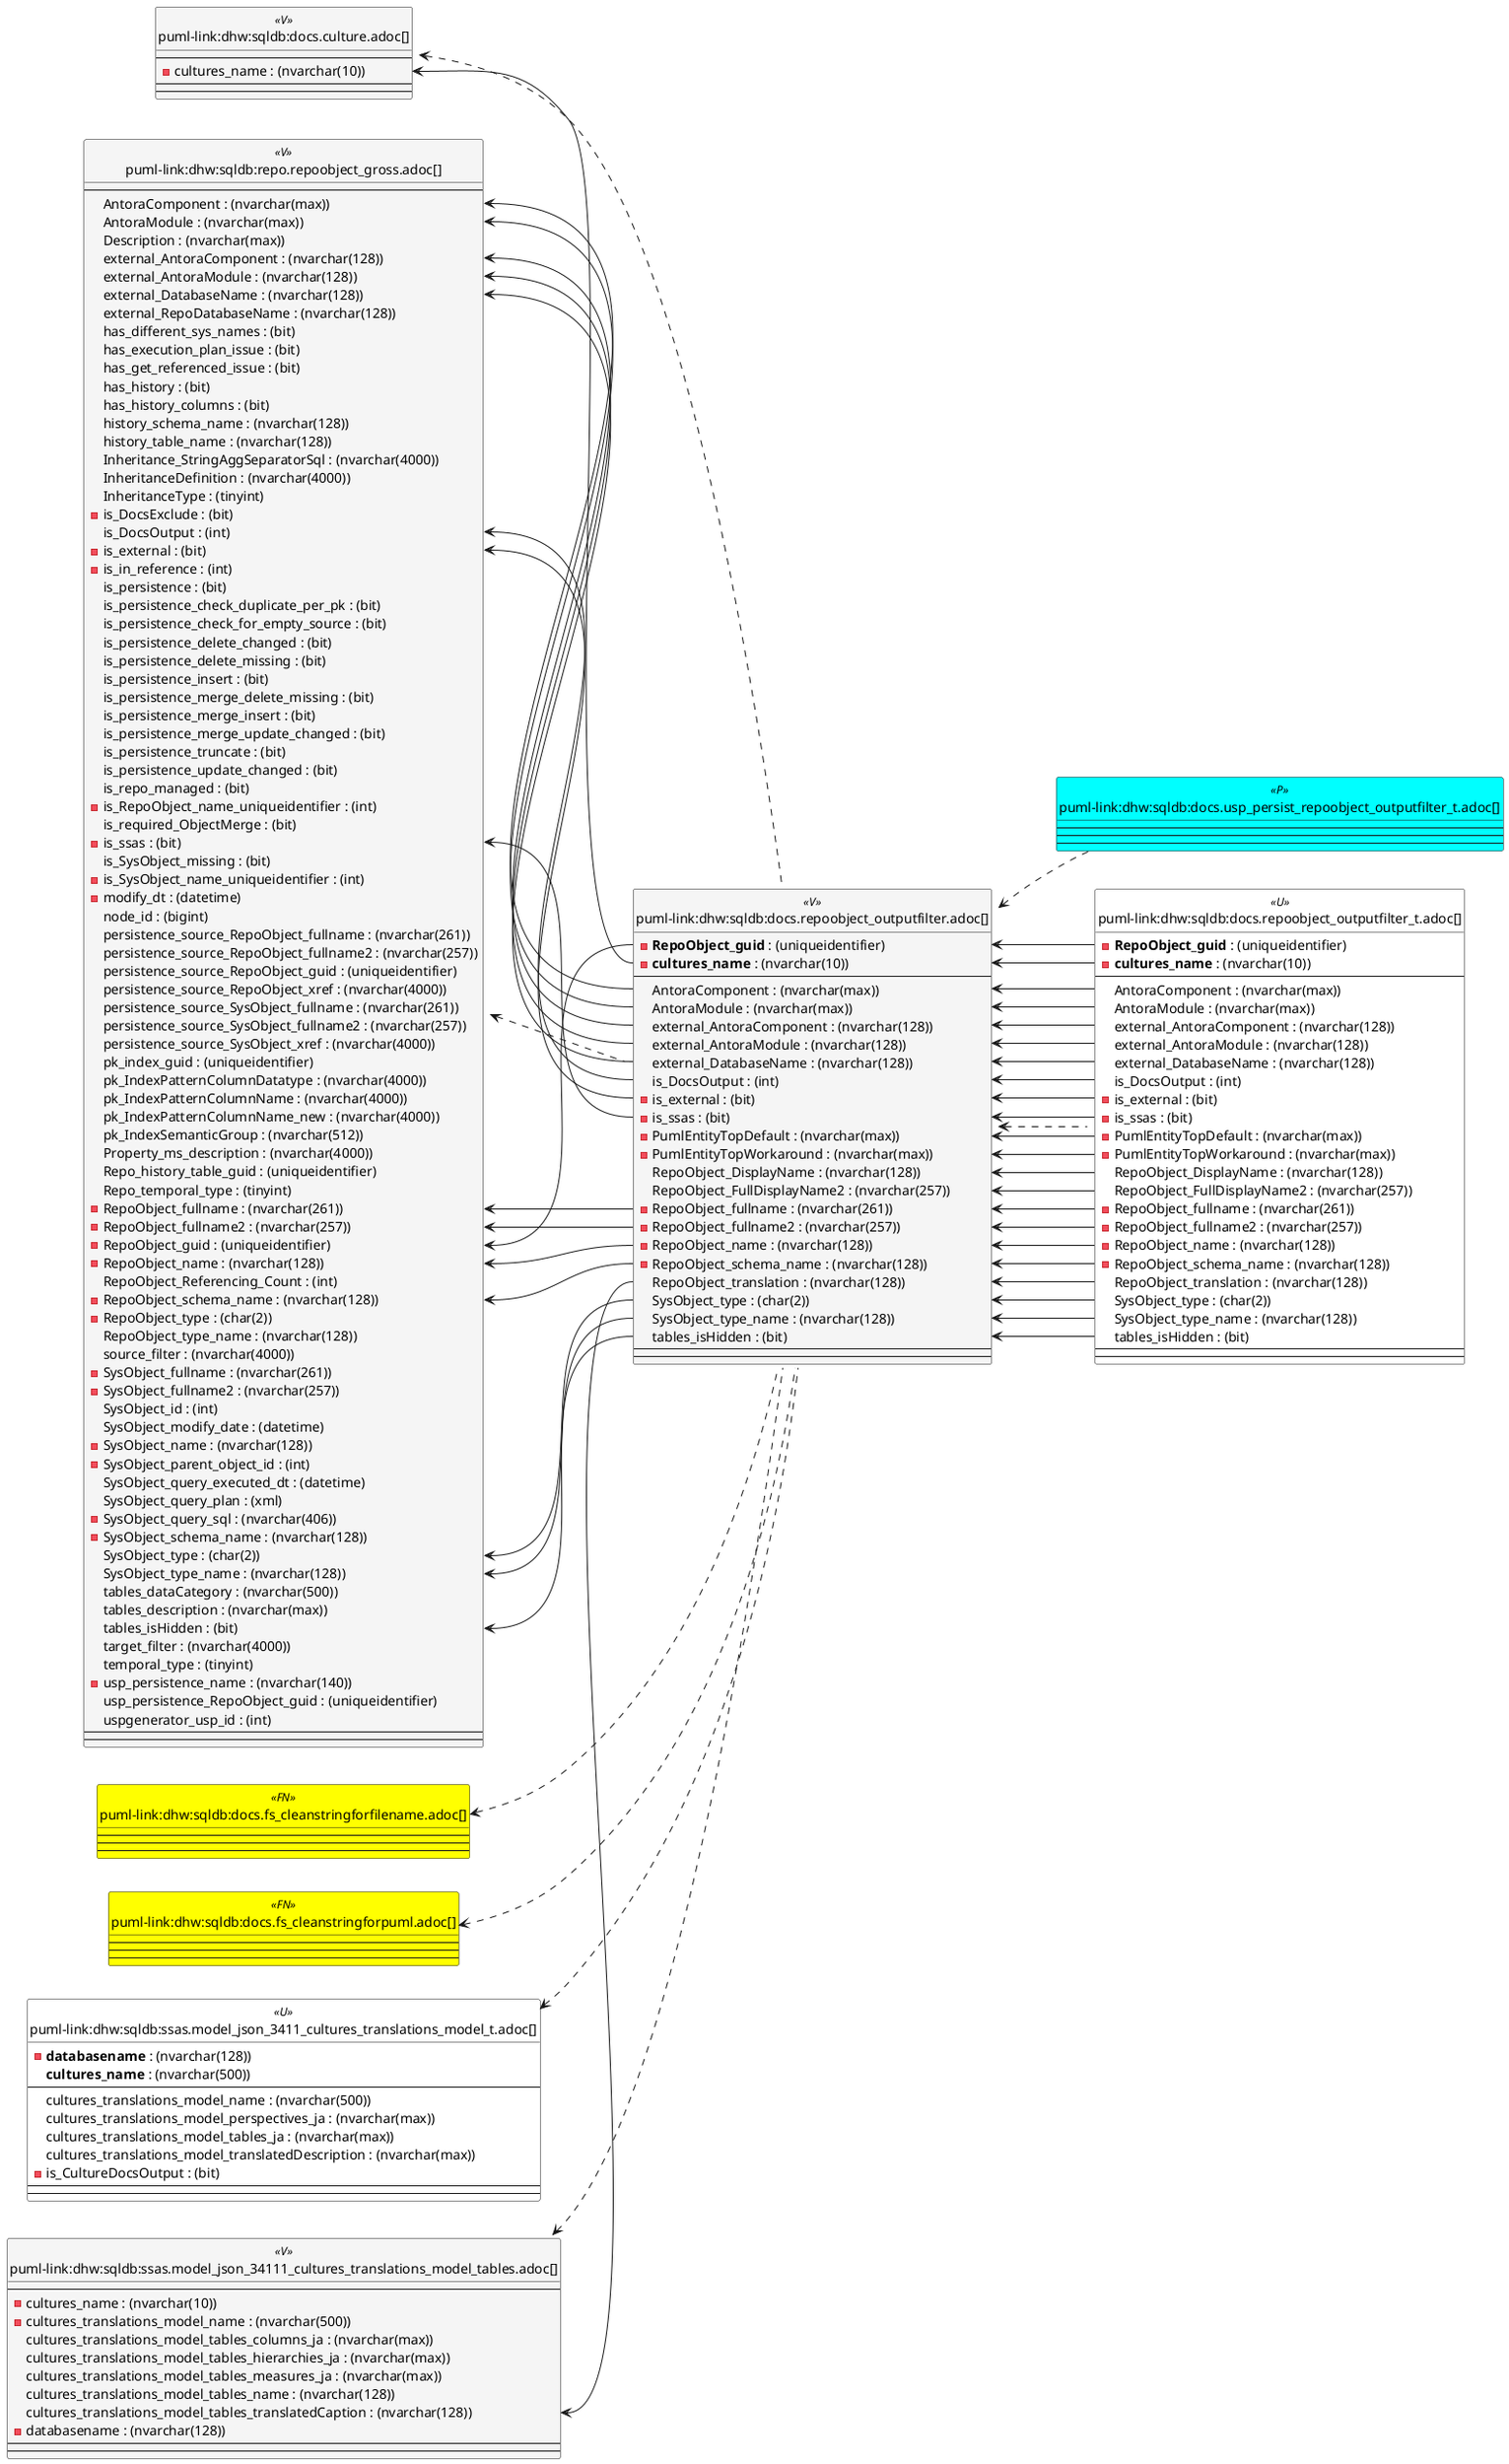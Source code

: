 @startuml
left to right direction
'top to bottom direction
hide circle
'avoide "." issues:
set namespaceSeparator none


skinparam class {
  BackgroundColor White
  BackgroundColor<<FN>> Yellow
  BackgroundColor<<FS>> Yellow
  BackgroundColor<<FT>> LightGray
  BackgroundColor<<IF>> Yellow
  BackgroundColor<<IS>> Yellow
  BackgroundColor<<P>> Aqua
  BackgroundColor<<PC>> Aqua
  BackgroundColor<<SN>> Yellow
  BackgroundColor<<SO>> SlateBlue
  BackgroundColor<<TF>> LightGray
  BackgroundColor<<TR>> Tomato
  BackgroundColor<<U>> White
  BackgroundColor<<V>> WhiteSmoke
  BackgroundColor<<X>> Aqua
  BackgroundColor<<external>> AliceBlue
}


entity "puml-link:dhw:sqldb:docs.culture.adoc[]" as docs.Culture << V >> {
  --
  - cultures_name : (nvarchar(10))
  --
  --
}

entity "puml-link:dhw:sqldb:docs.fs_cleanstringforfilename.adoc[]" as docs.fs_cleanStringForFilename << FN >> {
  --
  --
  --
}

entity "puml-link:dhw:sqldb:docs.fs_cleanstringforpuml.adoc[]" as docs.fs_cleanStringForPuml << FN >> {
  --
  --
  --
}

entity "puml-link:dhw:sqldb:docs.repoobject_outputfilter.adoc[]" as docs.RepoObject_OutputFilter << V >> {
  - **RepoObject_guid** : (uniqueidentifier)
  - **cultures_name** : (nvarchar(10))
  --
  AntoraComponent : (nvarchar(max))
  AntoraModule : (nvarchar(max))
  external_AntoraComponent : (nvarchar(128))
  external_AntoraModule : (nvarchar(128))
  external_DatabaseName : (nvarchar(128))
  is_DocsOutput : (int)
  - is_external : (bit)
  - is_ssas : (bit)
  - PumlEntityTopDefault : (nvarchar(max))
  - PumlEntityTopWorkaround : (nvarchar(max))
  RepoObject_DisplayName : (nvarchar(128))
  RepoObject_FullDisplayName2 : (nvarchar(257))
  - RepoObject_fullname : (nvarchar(261))
  - RepoObject_fullname2 : (nvarchar(257))
  - RepoObject_name : (nvarchar(128))
  - RepoObject_schema_name : (nvarchar(128))
  RepoObject_translation : (nvarchar(128))
  SysObject_type : (char(2))
  SysObject_type_name : (nvarchar(128))
  tables_isHidden : (bit)
  --
  --
}

entity "puml-link:dhw:sqldb:docs.repoobject_outputfilter_t.adoc[]" as docs.RepoObject_OutputFilter_T << U >> {
  - **RepoObject_guid** : (uniqueidentifier)
  - **cultures_name** : (nvarchar(10))
  --
  AntoraComponent : (nvarchar(max))
  AntoraModule : (nvarchar(max))
  external_AntoraComponent : (nvarchar(128))
  external_AntoraModule : (nvarchar(128))
  external_DatabaseName : (nvarchar(128))
  is_DocsOutput : (int)
  - is_external : (bit)
  - is_ssas : (bit)
  - PumlEntityTopDefault : (nvarchar(max))
  - PumlEntityTopWorkaround : (nvarchar(max))
  RepoObject_DisplayName : (nvarchar(128))
  RepoObject_FullDisplayName2 : (nvarchar(257))
  - RepoObject_fullname : (nvarchar(261))
  - RepoObject_fullname2 : (nvarchar(257))
  - RepoObject_name : (nvarchar(128))
  - RepoObject_schema_name : (nvarchar(128))
  RepoObject_translation : (nvarchar(128))
  SysObject_type : (char(2))
  SysObject_type_name : (nvarchar(128))
  tables_isHidden : (bit)
  --
  --
}

entity "puml-link:dhw:sqldb:docs.usp_persist_repoobject_outputfilter_t.adoc[]" as docs.usp_PERSIST_RepoObject_OutputFilter_T << P >> {
  --
  --
  --
}

entity "puml-link:dhw:sqldb:repo.repoobject_gross.adoc[]" as repo.RepoObject_gross << V >> {
  --
  AntoraComponent : (nvarchar(max))
  AntoraModule : (nvarchar(max))
  Description : (nvarchar(max))
  external_AntoraComponent : (nvarchar(128))
  external_AntoraModule : (nvarchar(128))
  external_DatabaseName : (nvarchar(128))
  external_RepoDatabaseName : (nvarchar(128))
  has_different_sys_names : (bit)
  has_execution_plan_issue : (bit)
  has_get_referenced_issue : (bit)
  has_history : (bit)
  has_history_columns : (bit)
  history_schema_name : (nvarchar(128))
  history_table_name : (nvarchar(128))
  Inheritance_StringAggSeparatorSql : (nvarchar(4000))
  InheritanceDefinition : (nvarchar(4000))
  InheritanceType : (tinyint)
  - is_DocsExclude : (bit)
  is_DocsOutput : (int)
  - is_external : (bit)
  - is_in_reference : (int)
  is_persistence : (bit)
  is_persistence_check_duplicate_per_pk : (bit)
  is_persistence_check_for_empty_source : (bit)
  is_persistence_delete_changed : (bit)
  is_persistence_delete_missing : (bit)
  is_persistence_insert : (bit)
  is_persistence_merge_delete_missing : (bit)
  is_persistence_merge_insert : (bit)
  is_persistence_merge_update_changed : (bit)
  is_persistence_truncate : (bit)
  is_persistence_update_changed : (bit)
  is_repo_managed : (bit)
  - is_RepoObject_name_uniqueidentifier : (int)
  is_required_ObjectMerge : (bit)
  - is_ssas : (bit)
  is_SysObject_missing : (bit)
  - is_SysObject_name_uniqueidentifier : (int)
  - modify_dt : (datetime)
  node_id : (bigint)
  persistence_source_RepoObject_fullname : (nvarchar(261))
  persistence_source_RepoObject_fullname2 : (nvarchar(257))
  persistence_source_RepoObject_guid : (uniqueidentifier)
  persistence_source_RepoObject_xref : (nvarchar(4000))
  persistence_source_SysObject_fullname : (nvarchar(261))
  persistence_source_SysObject_fullname2 : (nvarchar(257))
  persistence_source_SysObject_xref : (nvarchar(4000))
  pk_index_guid : (uniqueidentifier)
  pk_IndexPatternColumnDatatype : (nvarchar(4000))
  pk_IndexPatternColumnName : (nvarchar(4000))
  pk_IndexPatternColumnName_new : (nvarchar(4000))
  pk_IndexSemanticGroup : (nvarchar(512))
  Property_ms_description : (nvarchar(4000))
  Repo_history_table_guid : (uniqueidentifier)
  Repo_temporal_type : (tinyint)
  - RepoObject_fullname : (nvarchar(261))
  - RepoObject_fullname2 : (nvarchar(257))
  - RepoObject_guid : (uniqueidentifier)
  - RepoObject_name : (nvarchar(128))
  RepoObject_Referencing_Count : (int)
  - RepoObject_schema_name : (nvarchar(128))
  - RepoObject_type : (char(2))
  RepoObject_type_name : (nvarchar(128))
  source_filter : (nvarchar(4000))
  - SysObject_fullname : (nvarchar(261))
  - SysObject_fullname2 : (nvarchar(257))
  SysObject_id : (int)
  SysObject_modify_date : (datetime)
  - SysObject_name : (nvarchar(128))
  - SysObject_parent_object_id : (int)
  SysObject_query_executed_dt : (datetime)
  SysObject_query_plan : (xml)
  - SysObject_query_sql : (nvarchar(406))
  - SysObject_schema_name : (nvarchar(128))
  SysObject_type : (char(2))
  SysObject_type_name : (nvarchar(128))
  tables_dataCategory : (nvarchar(500))
  tables_description : (nvarchar(max))
  tables_isHidden : (bit)
  target_filter : (nvarchar(4000))
  temporal_type : (tinyint)
  - usp_persistence_name : (nvarchar(140))
  usp_persistence_RepoObject_guid : (uniqueidentifier)
  uspgenerator_usp_id : (int)
  --
  --
}

entity "puml-link:dhw:sqldb:ssas.model_json_3411_cultures_translations_model_t.adoc[]" as ssas.model_json_3411_cultures_translations_model_T << U >> {
  - **databasename** : (nvarchar(128))
  **cultures_name** : (nvarchar(500))
  --
  cultures_translations_model_name : (nvarchar(500))
  cultures_translations_model_perspectives_ja : (nvarchar(max))
  cultures_translations_model_tables_ja : (nvarchar(max))
  cultures_translations_model_translatedDescription : (nvarchar(max))
  - is_CultureDocsOutput : (bit)
  --
  --
}

entity "puml-link:dhw:sqldb:ssas.model_json_34111_cultures_translations_model_tables.adoc[]" as ssas.model_json_34111_cultures_translations_model_tables << V >> {
  --
  - cultures_name : (nvarchar(10))
  - cultures_translations_model_name : (nvarchar(500))
  cultures_translations_model_tables_columns_ja : (nvarchar(max))
  cultures_translations_model_tables_hierarchies_ja : (nvarchar(max))
  cultures_translations_model_tables_measures_ja : (nvarchar(max))
  cultures_translations_model_tables_name : (nvarchar(128))
  cultures_translations_model_tables_translatedCaption : (nvarchar(128))
  - databasename : (nvarchar(128))
  --
  --
}

docs.Culture <.. docs.RepoObject_OutputFilter
docs.fs_cleanStringForFilename <.. docs.RepoObject_OutputFilter
docs.fs_cleanStringForPuml <.. docs.RepoObject_OutputFilter
docs.RepoObject_OutputFilter <.. docs.RepoObject_OutputFilter_T
docs.RepoObject_OutputFilter <.. docs.usp_PERSIST_RepoObject_OutputFilter_T
repo.RepoObject_gross <.. docs.RepoObject_OutputFilter
ssas.model_json_3411_cultures_translations_model_T <.. docs.RepoObject_OutputFilter
ssas.model_json_34111_cultures_translations_model_tables <.. docs.RepoObject_OutputFilter
"docs.Culture::cultures_name" <-- "docs.RepoObject_OutputFilter::cultures_name"
"docs.RepoObject_OutputFilter::AntoraComponent" <-- "docs.RepoObject_OutputFilter_T::AntoraComponent"
"docs.RepoObject_OutputFilter::AntoraModule" <-- "docs.RepoObject_OutputFilter_T::AntoraModule"
"docs.RepoObject_OutputFilter::cultures_name" <-- "docs.RepoObject_OutputFilter_T::cultures_name"
"docs.RepoObject_OutputFilter::external_AntoraComponent" <-- "docs.RepoObject_OutputFilter_T::external_AntoraComponent"
"docs.RepoObject_OutputFilter::external_AntoraModule" <-- "docs.RepoObject_OutputFilter_T::external_AntoraModule"
"docs.RepoObject_OutputFilter::external_DatabaseName" <-- "docs.RepoObject_OutputFilter_T::external_DatabaseName"
"docs.RepoObject_OutputFilter::is_DocsOutput" <-- "docs.RepoObject_OutputFilter_T::is_DocsOutput"
"docs.RepoObject_OutputFilter::is_external" <-- "docs.RepoObject_OutputFilter_T::is_external"
"docs.RepoObject_OutputFilter::is_ssas" <-- "docs.RepoObject_OutputFilter_T::is_ssas"
"docs.RepoObject_OutputFilter::PumlEntityTopDefault" <-- "docs.RepoObject_OutputFilter_T::PumlEntityTopDefault"
"docs.RepoObject_OutputFilter::PumlEntityTopWorkaround" <-- "docs.RepoObject_OutputFilter_T::PumlEntityTopWorkaround"
"docs.RepoObject_OutputFilter::RepoObject_DisplayName" <-- "docs.RepoObject_OutputFilter_T::RepoObject_DisplayName"
"docs.RepoObject_OutputFilter::RepoObject_FullDisplayName2" <-- "docs.RepoObject_OutputFilter_T::RepoObject_FullDisplayName2"
"docs.RepoObject_OutputFilter::RepoObject_fullname" <-- "docs.RepoObject_OutputFilter_T::RepoObject_fullname"
"docs.RepoObject_OutputFilter::RepoObject_fullname2" <-- "docs.RepoObject_OutputFilter_T::RepoObject_fullname2"
"docs.RepoObject_OutputFilter::RepoObject_guid" <-- "docs.RepoObject_OutputFilter_T::RepoObject_guid"
"docs.RepoObject_OutputFilter::RepoObject_name" <-- "docs.RepoObject_OutputFilter_T::RepoObject_name"
"docs.RepoObject_OutputFilter::RepoObject_schema_name" <-- "docs.RepoObject_OutputFilter_T::RepoObject_schema_name"
"docs.RepoObject_OutputFilter::RepoObject_translation" <-- "docs.RepoObject_OutputFilter_T::RepoObject_translation"
"docs.RepoObject_OutputFilter::SysObject_type" <-- "docs.RepoObject_OutputFilter_T::SysObject_type"
"docs.RepoObject_OutputFilter::SysObject_type_name" <-- "docs.RepoObject_OutputFilter_T::SysObject_type_name"
"docs.RepoObject_OutputFilter::tables_isHidden" <-- "docs.RepoObject_OutputFilter_T::tables_isHidden"
"repo.RepoObject_gross::AntoraComponent" <-- "docs.RepoObject_OutputFilter::AntoraComponent"
"repo.RepoObject_gross::AntoraModule" <-- "docs.RepoObject_OutputFilter::AntoraModule"
"repo.RepoObject_gross::external_AntoraComponent" <-- "docs.RepoObject_OutputFilter::external_AntoraComponent"
"repo.RepoObject_gross::external_AntoraModule" <-- "docs.RepoObject_OutputFilter::external_AntoraModule"
"repo.RepoObject_gross::external_DatabaseName" <-- "docs.RepoObject_OutputFilter::external_DatabaseName"
"repo.RepoObject_gross::is_DocsOutput" <-- "docs.RepoObject_OutputFilter::is_DocsOutput"
"repo.RepoObject_gross::is_external" <-- "docs.RepoObject_OutputFilter::is_external"
"repo.RepoObject_gross::is_ssas" <-- "docs.RepoObject_OutputFilter::is_ssas"
"repo.RepoObject_gross::RepoObject_fullname" <-- "docs.RepoObject_OutputFilter::RepoObject_fullname"
"repo.RepoObject_gross::RepoObject_fullname2" <-- "docs.RepoObject_OutputFilter::RepoObject_fullname2"
"repo.RepoObject_gross::RepoObject_guid" <-- "docs.RepoObject_OutputFilter::RepoObject_guid"
"repo.RepoObject_gross::RepoObject_name" <-- "docs.RepoObject_OutputFilter::RepoObject_name"
"repo.RepoObject_gross::RepoObject_schema_name" <-- "docs.RepoObject_OutputFilter::RepoObject_schema_name"
"repo.RepoObject_gross::SysObject_type" <-- "docs.RepoObject_OutputFilter::SysObject_type"
"repo.RepoObject_gross::SysObject_type_name" <-- "docs.RepoObject_OutputFilter::SysObject_type_name"
"repo.RepoObject_gross::tables_isHidden" <-- "docs.RepoObject_OutputFilter::tables_isHidden"
"ssas.model_json_34111_cultures_translations_model_tables::cultures_translations_model_tables_translatedCaption" <-- "docs.RepoObject_OutputFilter::RepoObject_translation"
@enduml

